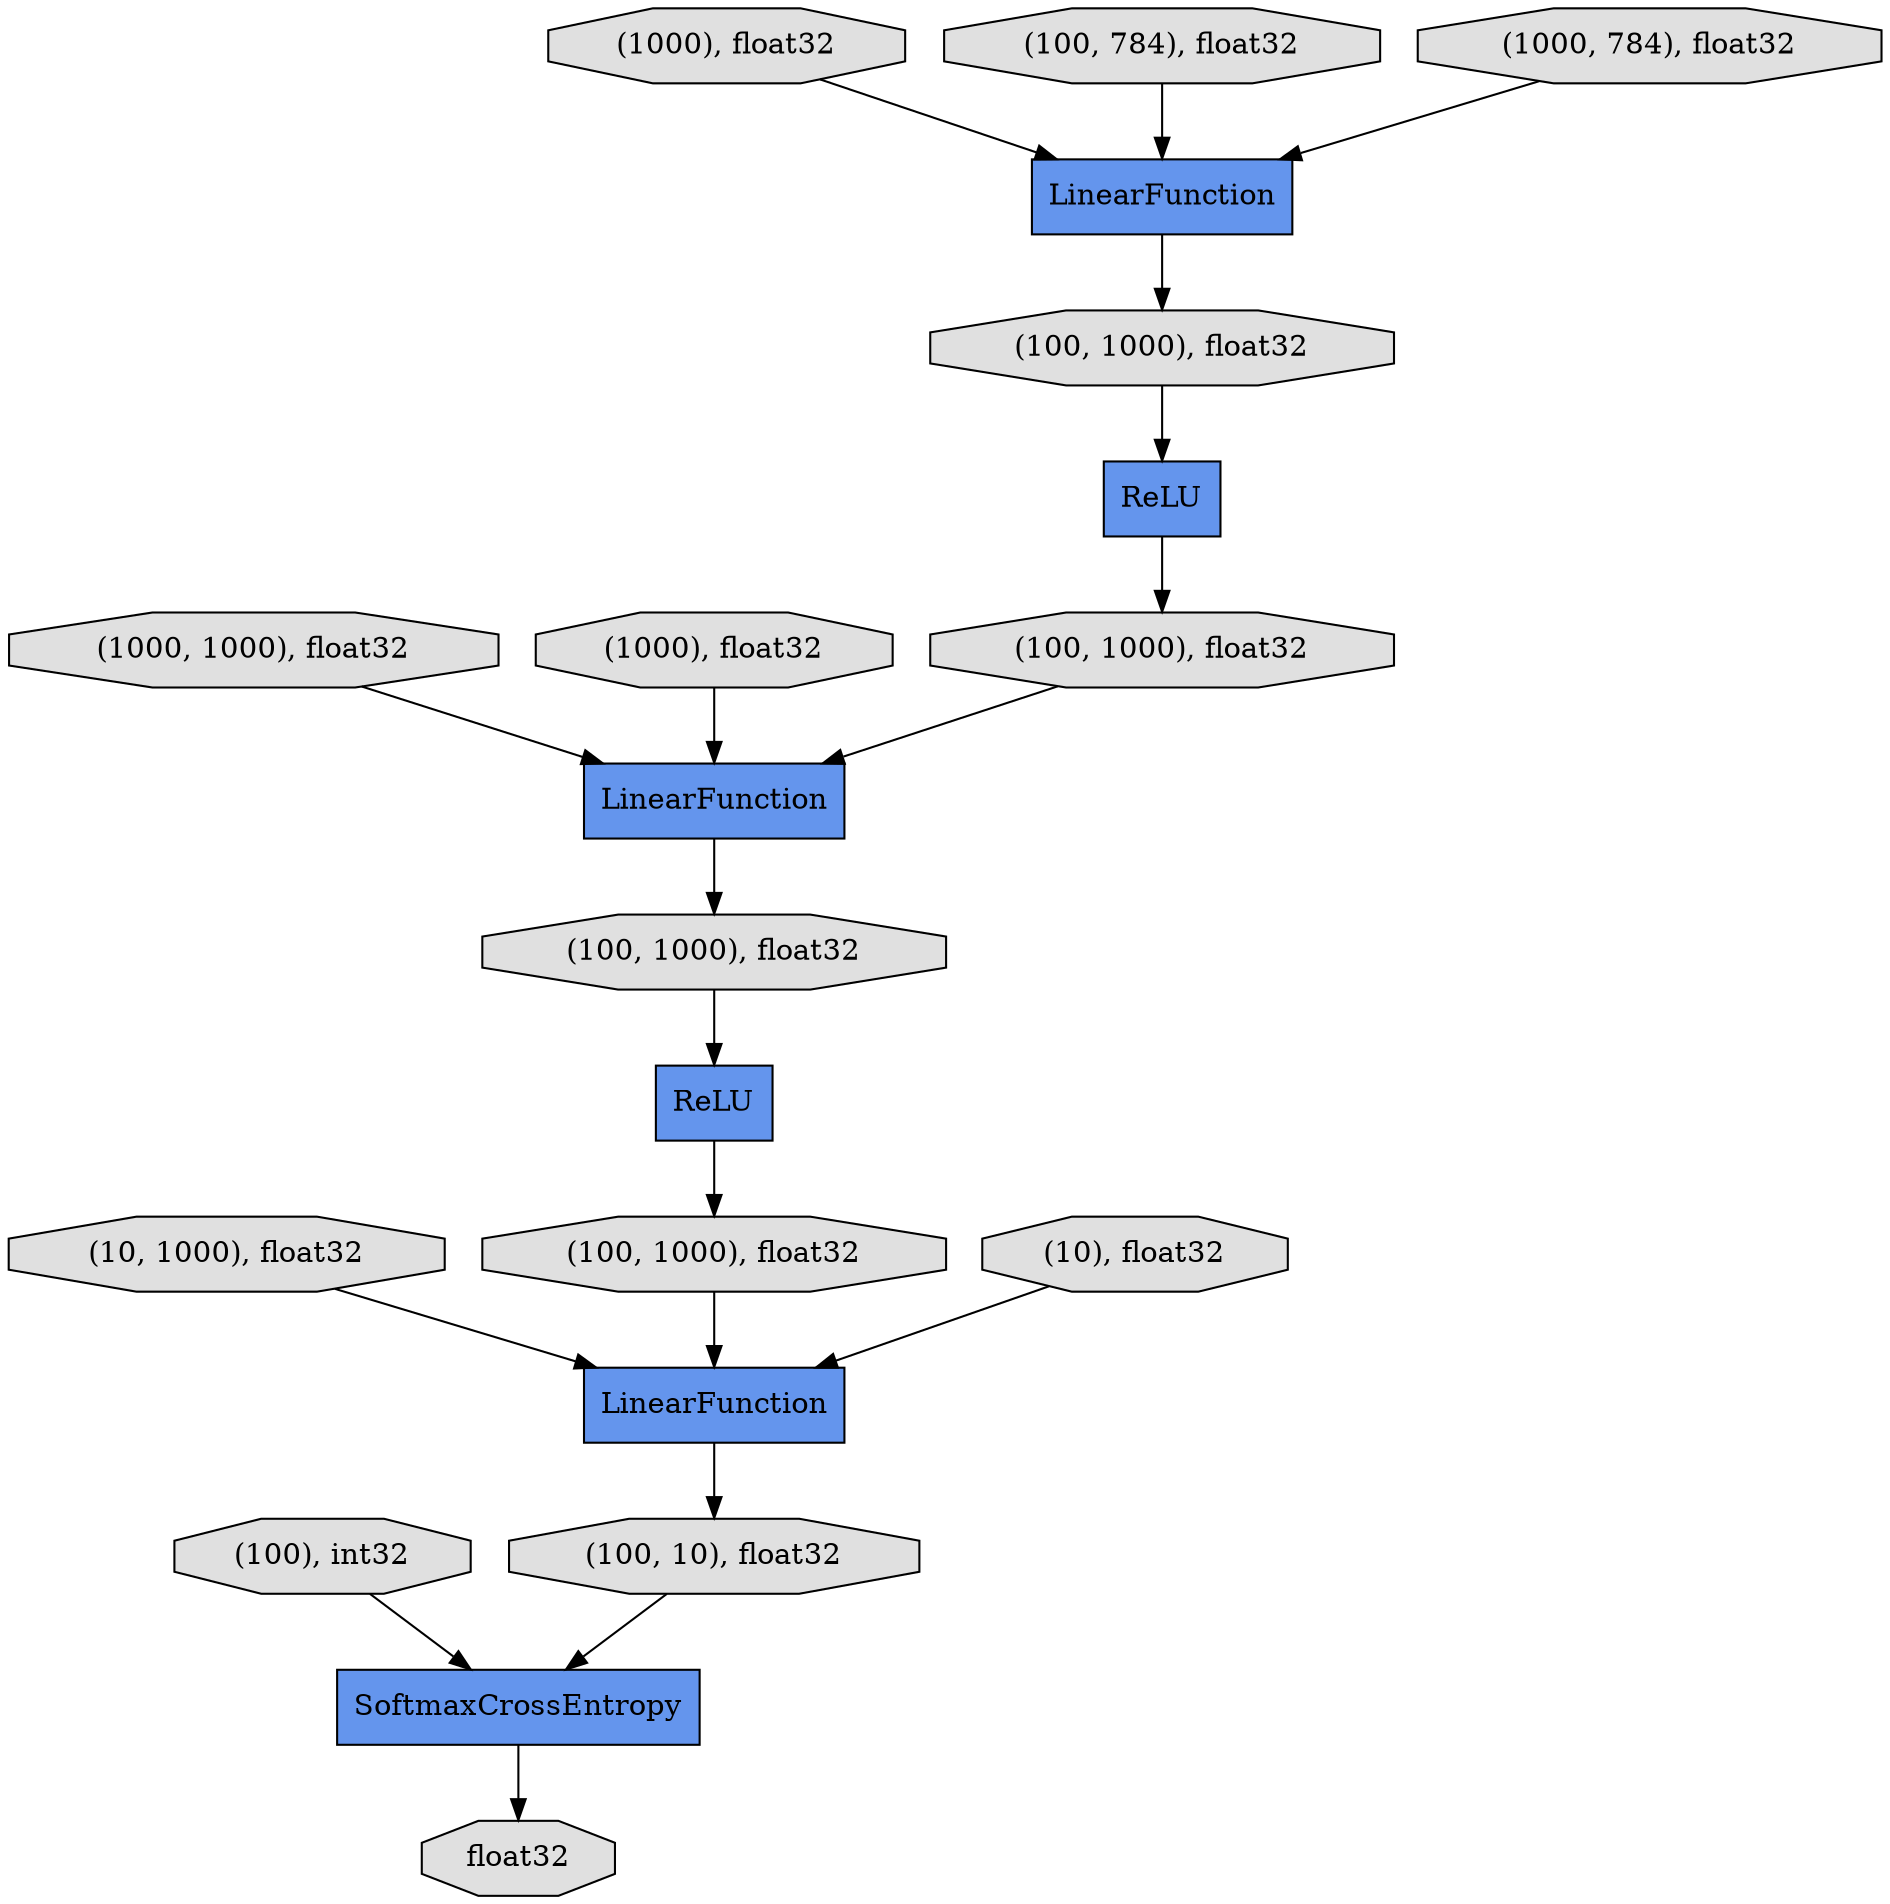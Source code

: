 digraph graphname{rankdir=TB;4418147328 [style="filled",fillcolor="#E0E0E0",label="(100), int32",shape="octagon"];4418148392 [style="filled",fillcolor="#E0E0E0",label="float32",shape="octagon"];4418147888 [style="filled",fillcolor="#6495ED",label="LinearFunction",shape="record"];4416913480 [style="filled",fillcolor="#E0E0E0",label="(1000), float32",shape="octagon"];4418148448 [style="filled",fillcolor="#E0E0E0",label="(10, 1000), float32",shape="octagon"];4418147944 [style="filled",fillcolor="#E0E0E0",label="(1000, 1000), float32",shape="octagon"];4418147216 [style="filled",fillcolor="#E0E0E0",label="(100, 784), float32",shape="octagon"];4418148504 [style="filled",fillcolor="#6495ED",label="SoftmaxCrossEntropy",shape="record"];4418148000 [style="filled",fillcolor="#E0E0E0",label="(100, 1000), float32",shape="octagon"];4418147496 [style="filled",fillcolor="#E0E0E0",label="(1000, 784), float32",shape="octagon"];4418148056 [style="filled",fillcolor="#E0E0E0",label="(100, 1000), float32",shape="octagon"];4418147552 [style="filled",fillcolor="#6495ED",label="LinearFunction",shape="record"];4416913648 [style="filled",fillcolor="#E0E0E0",label="(1000), float32",shape="octagon"];4418148112 [style="filled",fillcolor="#6495ED",label="ReLU",shape="record"];4418147608 [style="filled",fillcolor="#6495ED",label="LinearFunction",shape="record"];4418148168 [style="filled",fillcolor="#E0E0E0",label="(100, 10), float32",shape="octagon"];4418147664 [style="filled",fillcolor="#E0E0E0",label="(100, 1000), float32",shape="octagon"];4418147720 [style="filled",fillcolor="#6495ED",label="ReLU",shape="record"];4416913816 [style="filled",fillcolor="#E0E0E0",label="(10), float32",shape="octagon"];4418147776 [style="filled",fillcolor="#E0E0E0",label="(100, 1000), float32",shape="octagon"];4418147776 -> 4418147608;4418147720 -> 4418147776;4418148504 -> 4418148392;4418148112 -> 4418148000;4418147888 -> 4418148168;4416913480 -> 4418147552;4418148448 -> 4418147888;4418148056 -> 4418148112;4418147496 -> 4418147552;4418148168 -> 4418148504;4418147216 -> 4418147552;4418147552 -> 4418147664;4418147328 -> 4418148504;4418147608 -> 4418148056;4418147944 -> 4418147608;4416913816 -> 4418147888;4418148000 -> 4418147888;4418147664 -> 4418147720;4416913648 -> 4418147608;}